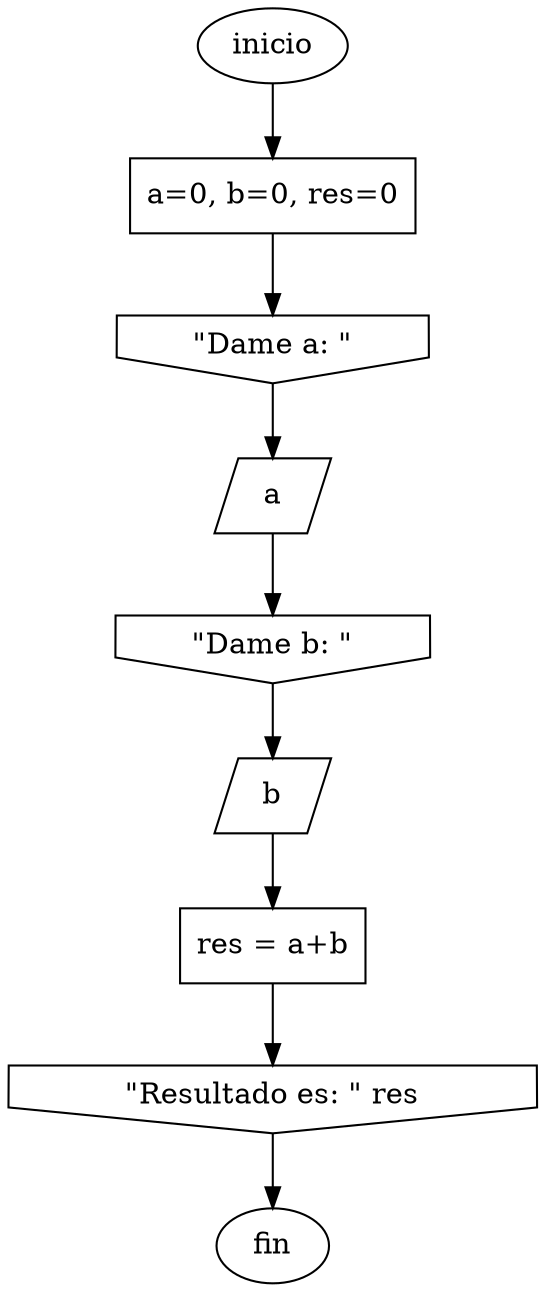 digraph {
	0 [label=inicio shape=ellipse]
	2 [label="a=0, b=0, res=0" shape=box]
	0 -> 2
	4 [label="\"Dame a: \"" shape=invhouse]
	2 -> 4
	6 [label=a shape=parallelogram]
	4 -> 6
	8 [label="\"Dame b: \"" shape=invhouse]
	6 -> 8
	10 [label=b shape=parallelogram]
	8 -> 10
	12 [label="res = a+b" shape=box]
	10 -> 12
	14 [label="\"Resultado es: \" res" shape=invhouse]
	12 -> 14
	16 [label=fin shape=ellipse]
	14 -> 16
}
